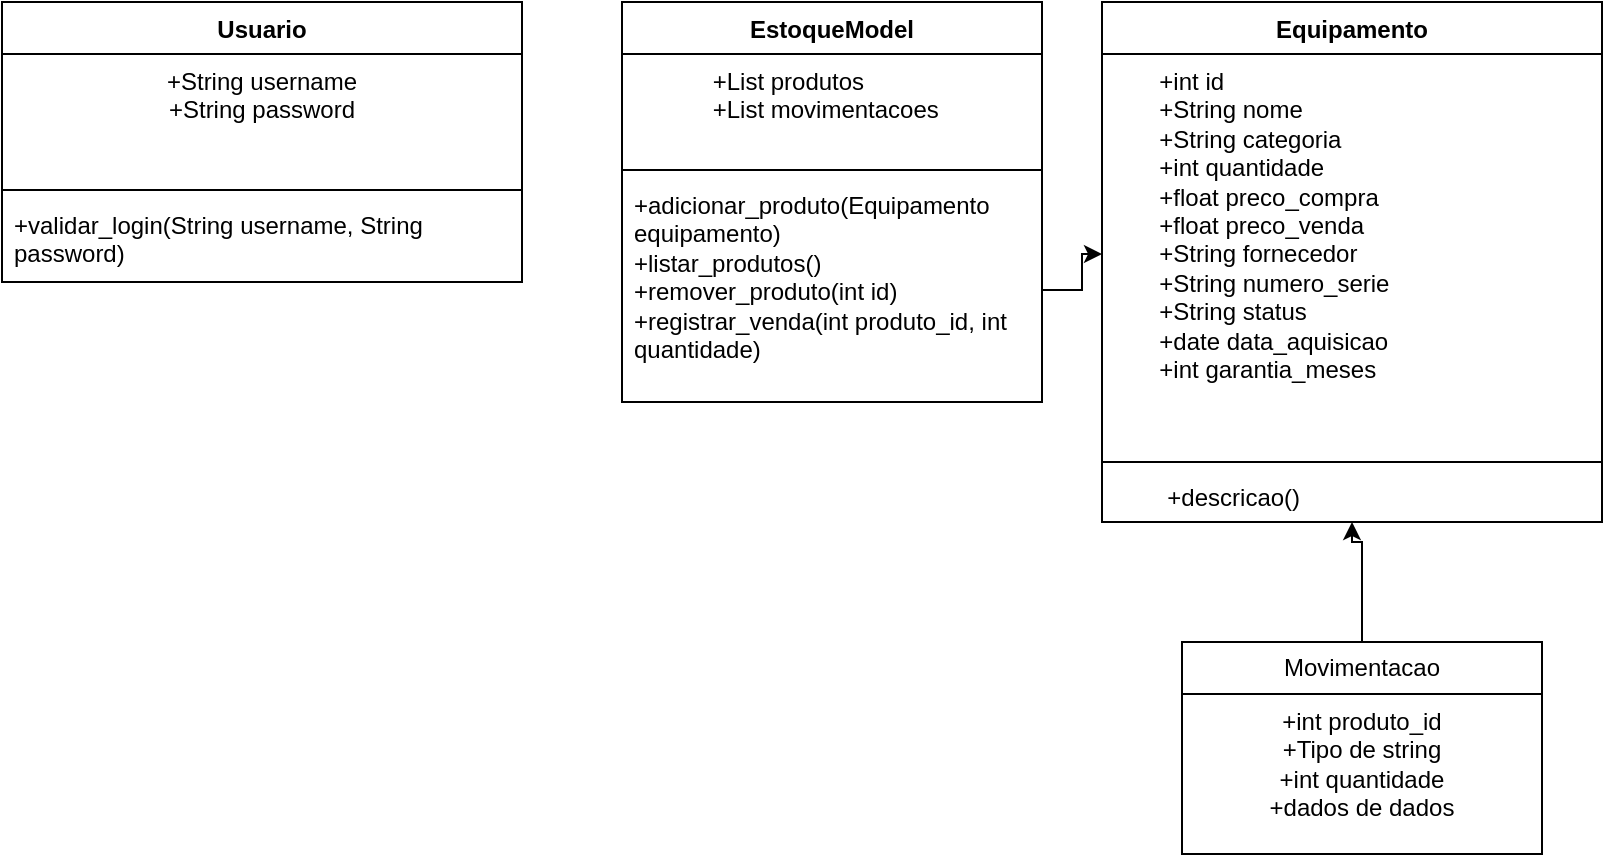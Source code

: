 <mxfile version="28.2.5">
  <diagram name="Página-1" id="zGx-LOJYrlp_I5BqLIc6">
    <mxGraphModel dx="1042" dy="608" grid="1" gridSize="10" guides="1" tooltips="1" connect="1" arrows="1" fold="1" page="1" pageScale="1" pageWidth="827" pageHeight="1169" math="0" shadow="0">
      <root>
        <mxCell id="0" />
        <mxCell id="1" parent="0" />
        <mxCell id="z1jLb5idjN7-gWeRu232-33" value="" style="edgeStyle=orthogonalEdgeStyle;rounded=0;orthogonalLoop=1;jettySize=auto;html=1;" edge="1" parent="1" source="z1jLb5idjN7-gWeRu232-1" target="z1jLb5idjN7-gWeRu232-13">
          <mxGeometry relative="1" as="geometry">
            <Array as="points">
              <mxPoint x="690" y="350" />
              <mxPoint x="685" y="350" />
            </Array>
          </mxGeometry>
        </mxCell>
        <mxCell id="z1jLb5idjN7-gWeRu232-1" value="&lt;font style=&quot;vertical-align: inherit;&quot; dir=&quot;auto&quot;&gt;&lt;font style=&quot;vertical-align: inherit;&quot; dir=&quot;auto&quot;&gt;Movimentacao&lt;/font&gt;&lt;/font&gt;" style="swimlane;fontStyle=0;childLayout=stackLayout;horizontal=1;startSize=26;fillColor=none;horizontalStack=0;resizeParent=1;resizeParentMax=0;resizeLast=0;collapsible=1;marginBottom=0;whiteSpace=wrap;html=1;" vertex="1" parent="1">
          <mxGeometry x="600" y="400" width="180" height="106" as="geometry" />
        </mxCell>
        <mxCell id="z1jLb5idjN7-gWeRu232-9" value="+int produto_id &#xa;+Tipo de string &#xa;+int quantidade &#xa;+dados de dados" style="text;whiteSpace=wrap;align=center;" vertex="1" parent="z1jLb5idjN7-gWeRu232-1">
          <mxGeometry y="26" width="180" height="80" as="geometry" />
        </mxCell>
        <mxCell id="z1jLb5idjN7-gWeRu232-5" value="&lt;div style=&quot;text-align: left; text-wrap-mode: wrap;&quot;&gt;&lt;br&gt;&lt;/div&gt;" style="text;html=1;align=center;verticalAlign=middle;resizable=0;points=[];autosize=1;strokeColor=none;fillColor=none;" vertex="1" parent="1">
          <mxGeometry x="390" y="420" width="20" height="30" as="geometry" />
        </mxCell>
        <mxCell id="z1jLb5idjN7-gWeRu232-10" value="Equipamento" style="swimlane;fontStyle=1;align=center;verticalAlign=top;childLayout=stackLayout;horizontal=1;startSize=26;horizontalStack=0;resizeParent=1;resizeParentMax=0;resizeLast=0;collapsible=1;marginBottom=0;whiteSpace=wrap;html=1;" vertex="1" parent="1">
          <mxGeometry x="560" y="80" width="250" height="260" as="geometry" />
        </mxCell>
        <mxCell id="z1jLb5idjN7-gWeRu232-14" value="        +int id&#xa;        +String nome&#xa;        +String categoria&#xa;        +int quantidade&#xa;        +float preco_compra&#xa;        +float preco_venda&#xa;        +String fornecedor&#xa;        +String numero_serie&#xa;        +String status&#xa;        +date data_aquisicao&#xa;        +int garantia_meses&#xa;      " style="text;whiteSpace=wrap;align=left;" vertex="1" parent="z1jLb5idjN7-gWeRu232-10">
          <mxGeometry y="26" width="250" height="200" as="geometry" />
        </mxCell>
        <mxCell id="z1jLb5idjN7-gWeRu232-12" value="" style="line;strokeWidth=1;fillColor=none;align=left;verticalAlign=middle;spacingTop=-1;spacingLeft=3;spacingRight=3;rotatable=0;labelPosition=right;points=[];portConstraint=eastwest;strokeColor=inherit;" vertex="1" parent="z1jLb5idjN7-gWeRu232-10">
          <mxGeometry y="226" width="250" height="8" as="geometry" />
        </mxCell>
        <mxCell id="z1jLb5idjN7-gWeRu232-13" value="&lt;span style=&quot;white-space: pre;&quot;&gt;&#x9;&lt;/span&gt;+descricao()" style="text;strokeColor=none;fillColor=none;align=left;verticalAlign=top;spacingLeft=4;spacingRight=4;overflow=hidden;rotatable=0;points=[[0,0.5],[1,0.5]];portConstraint=eastwest;whiteSpace=wrap;html=1;" vertex="1" parent="z1jLb5idjN7-gWeRu232-10">
          <mxGeometry y="234" width="250" height="26" as="geometry" />
        </mxCell>
        <mxCell id="z1jLb5idjN7-gWeRu232-15" value="Usuario" style="swimlane;fontStyle=1;align=center;verticalAlign=top;childLayout=stackLayout;horizontal=1;startSize=26;horizontalStack=0;resizeParent=1;resizeParentMax=0;resizeLast=0;collapsible=1;marginBottom=0;whiteSpace=wrap;html=1;" vertex="1" parent="1">
          <mxGeometry x="10" y="80" width="260" height="140" as="geometry" />
        </mxCell>
        <mxCell id="z1jLb5idjN7-gWeRu232-16" value="+String username&#xa;+String password" style="text;whiteSpace=wrap;align=center;" vertex="1" parent="z1jLb5idjN7-gWeRu232-15">
          <mxGeometry y="26" width="260" height="64" as="geometry" />
        </mxCell>
        <mxCell id="z1jLb5idjN7-gWeRu232-17" value="" style="line;strokeWidth=1;fillColor=none;align=left;verticalAlign=middle;spacingTop=-1;spacingLeft=3;spacingRight=3;rotatable=0;labelPosition=right;points=[];portConstraint=eastwest;strokeColor=inherit;" vertex="1" parent="z1jLb5idjN7-gWeRu232-15">
          <mxGeometry y="90" width="260" height="8" as="geometry" />
        </mxCell>
        <mxCell id="z1jLb5idjN7-gWeRu232-18" value="+validar_login(String username, String password)" style="text;strokeColor=none;fillColor=none;align=left;verticalAlign=top;spacingLeft=4;spacingRight=4;overflow=hidden;rotatable=0;points=[[0,0.5],[1,0.5]];portConstraint=eastwest;whiteSpace=wrap;html=1;" vertex="1" parent="z1jLb5idjN7-gWeRu232-15">
          <mxGeometry y="98" width="260" height="42" as="geometry" />
        </mxCell>
        <mxCell id="z1jLb5idjN7-gWeRu232-19" value="EstoqueModel" style="swimlane;fontStyle=1;align=center;verticalAlign=top;childLayout=stackLayout;horizontal=1;startSize=26;horizontalStack=0;resizeParent=1;resizeParentMax=0;resizeLast=0;collapsible=1;marginBottom=0;whiteSpace=wrap;html=1;" vertex="1" parent="1">
          <mxGeometry x="320" y="80" width="210" height="200" as="geometry" />
        </mxCell>
        <mxCell id="z1jLb5idjN7-gWeRu232-20" value="             +List produtos&#xa;             +List movimentacoes" style="text;whiteSpace=wrap;align=left;" vertex="1" parent="z1jLb5idjN7-gWeRu232-19">
          <mxGeometry y="26" width="210" height="54" as="geometry" />
        </mxCell>
        <mxCell id="z1jLb5idjN7-gWeRu232-21" value="" style="line;strokeWidth=1;fillColor=none;align=left;verticalAlign=middle;spacingTop=-1;spacingLeft=3;spacingRight=3;rotatable=0;labelPosition=right;points=[];portConstraint=eastwest;strokeColor=inherit;" vertex="1" parent="z1jLb5idjN7-gWeRu232-19">
          <mxGeometry y="80" width="210" height="8" as="geometry" />
        </mxCell>
        <mxCell id="z1jLb5idjN7-gWeRu232-22" value="+adicionar_produto(Equipamento equipamento)&lt;br/&gt;&#x9;    +listar_produtos()&lt;br/&gt;&#x9;    +remover_produto(int id)&lt;br/&gt;&#x9;    +registrar_venda(int produto_id, int quantidade)" style="text;strokeColor=none;fillColor=none;align=left;verticalAlign=top;spacingLeft=4;spacingRight=4;overflow=hidden;rotatable=0;points=[[0,0.5],[1,0.5]];portConstraint=eastwest;whiteSpace=wrap;html=1;" vertex="1" parent="z1jLb5idjN7-gWeRu232-19">
          <mxGeometry y="88" width="210" height="112" as="geometry" />
        </mxCell>
        <mxCell id="z1jLb5idjN7-gWeRu232-31" value="" style="edgeStyle=orthogonalEdgeStyle;rounded=0;orthogonalLoop=1;jettySize=auto;html=1;" edge="1" parent="1" source="z1jLb5idjN7-gWeRu232-22" target="z1jLb5idjN7-gWeRu232-14">
          <mxGeometry relative="1" as="geometry" />
        </mxCell>
      </root>
    </mxGraphModel>
  </diagram>
</mxfile>
